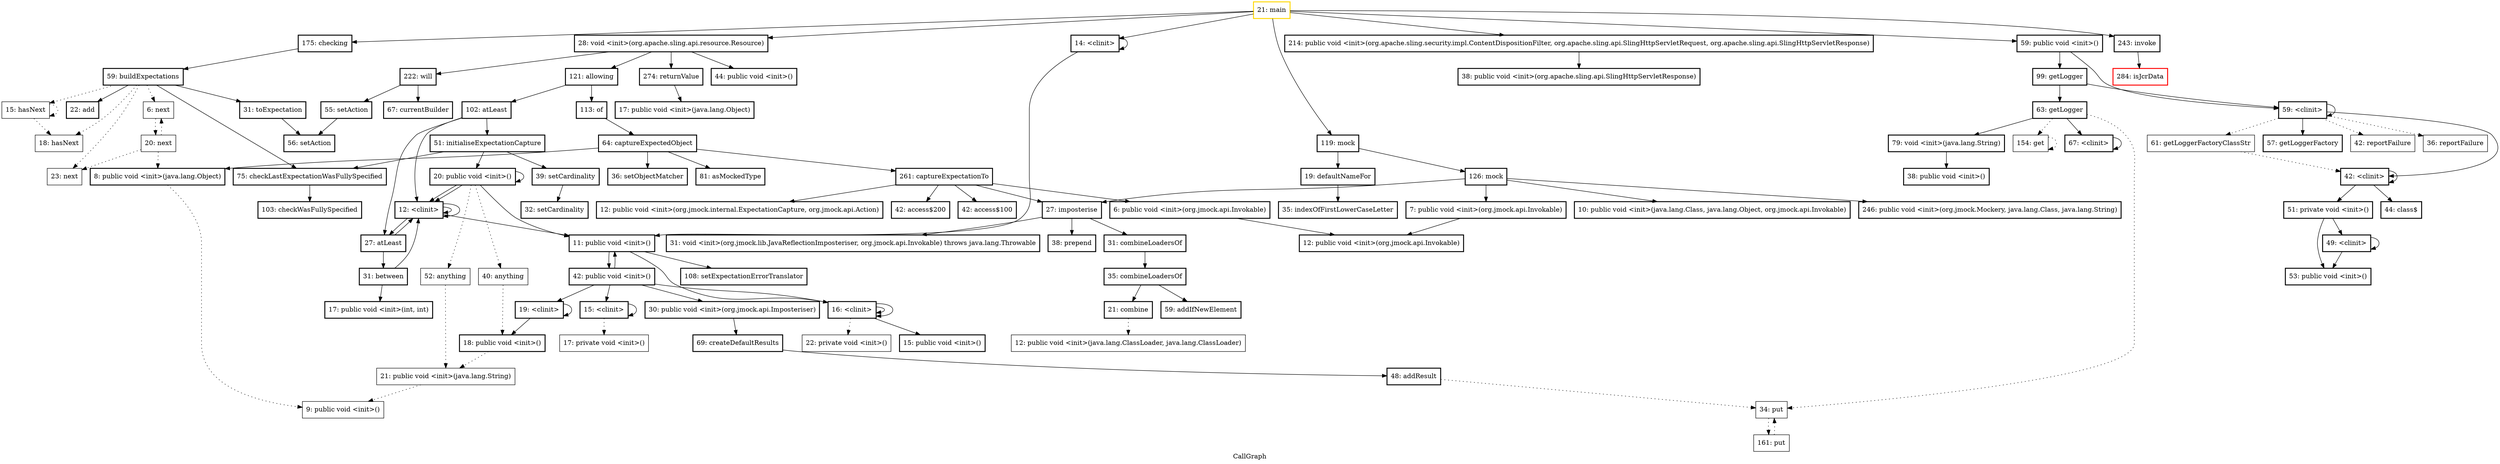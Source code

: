 digraph "CallGraph" {
    label="CallGraph";
node [shape=box];
"21: main" [color=gold] [style=bold]
"284: isJcrData" [color=red] [style=bold]
"14: <clinit>" [style=bold]
"175: checking" [style=bold]
"28: void <init>(org.apache.sling.api.resource.Resource)" [style=bold]
"119: mock" [style=bold]
"214: public void <init>(org.apache.sling.security.impl.ContentDispositionFilter, org.apache.sling.api.SlingHttpServletRequest, org.apache.sling.api.SlingHttpServletResponse)" [style=bold]
"59: public void <init>()" [style=bold]
"243: invoke" [style=bold]
"11: public void <init>()" [style=bold]
"59: buildExpectations" [style=bold]
"274: returnValue" [style=bold]
"222: will" [style=bold]
"121: allowing" [style=bold]
"44: public void <init>()" [style=bold]
"19: defaultNameFor" [style=bold]
"126: mock" [style=bold]
"38: public void <init>(org.apache.sling.api.SlingHttpServletResponse)" [style=bold]
"59: <clinit>" [style=bold]
"99: getLogger" [style=bold]
"16: <clinit>" [style=bold]
"108: setExpectationErrorTranslator" [style=bold]
"42: public void <init>()" [style=bold]
"75: checkLastExpectationWasFullySpecified" [style=bold]
"22: add" [style=bold]
"31: toExpectation" [style=bold]
"23: next"
"6: next"
"15: hasNext"
"18: hasNext"
"17: public void <init>(java.lang.Object)" [style=bold]
"67: currentBuilder" [style=bold]
"55: setAction" [style=bold]
"102: atLeast" [style=bold]
"113: of" [style=bold]
"35: indexOfFirstLowerCaseLetter" [style=bold]
"27: imposterise" [style=bold]
"7: public void <init>(org.jmock.api.Invokable)" [style=bold]
"10: public void <init>(java.lang.Class, java.lang.Object, org.jmock.api.Invokable)" [style=bold]
"246: public void <init>(org.jmock.Mockery, java.lang.Class, java.lang.String)" [style=bold]
"42: <clinit>" [style=bold]
"61: getLoggerFactoryClassStr"
"57: getLoggerFactory" [style=bold]
"42: reportFailure"
"36: reportFailure"
"63: getLogger" [style=bold]
"22: private void <init>()"
"11: public void <init>()" [style=bold]
"30: public void <init>(org.jmock.api.Imposteriser)" [style=bold]
"19: <clinit>" [style=bold]
"15: <clinit>" [style=bold]
"16: <clinit>" [style=bold]
"103: checkWasFullySpecified" [style=bold]
"56: setAction" [style=bold]
"20: next"
"12: <clinit>" [style=bold]
"51: initialiseExpectationCapture" [style=bold]
"27: atLeast" [style=bold]
"64: captureExpectedObject" [style=bold]
"31: void <init>(org.jmock.lib.JavaReflectionImposteriser, org.jmock.api.Invokable) throws java.lang.Throwable" [style=bold]
"38: prepend" [style=bold]
"31: combineLoadersOf" [style=bold]
"12: public void <init>(org.jmock.api.Invokable)" [style=bold]
"51: private void <init>()" [style=bold]
"44: class$" [style=bold]
"67: <clinit>" [style=bold]
"34: put"
"79: void <init>(java.lang.String)" [style=bold]
"154: get"
"69: createDefaultResults" [style=bold]
"18: public void <init>()" [style=bold]
"17: private void <init>()"
"15: public void <init>()" [style=bold]
"8: public void <init>(java.lang.Object)"
"39: setCardinality" [style=bold]
"20: public void <init>()" [style=bold]
"31: between" [style=bold]
"81: asMockedType" [style=bold]
"261: captureExpectationTo" [style=bold]
"36: setObjectMatcher" [style=bold]
"8: public void <init>(java.lang.Object)" [style=bold]
"35: combineLoadersOf" [style=bold]
"49: <clinit>" [style=bold]
"53: public void <init>()" [style=bold]
"161: put"
"38: public void <init>()" [style=bold]
"48: addResult" [style=bold]
"32: setCardinality" [style=bold]
"20: public void <init>()" [style=bold]
"17: public void <init>(int, int)" [style=bold]
"6: public void <init>(org.jmock.api.Invokable)" [style=bold]
"12: public void <init>(org.jmock.internal.ExpectationCapture, org.jmock.api.Action)" [style=bold]
"42: access$200" [style=bold]
"42: access$100" [style=bold]
"9: public void <init>()"
"59: addIfNewElement" [style=bold]
"21: combine" [style=bold]
"11: public void <init>()" [style=bold]
"12: <clinit>" [style=bold]
"40: anything"
"52: anything"
"12: public void <init>(java.lang.ClassLoader, java.lang.ClassLoader)"
"18: public void <init>()"
"21: public void <init>(java.lang.String)"
"21: main"->"14: <clinit>";

"21: main"->"175: checking";

"21: main"->"28: void <init>(org.apache.sling.api.resource.Resource)";

"21: main"->"119: mock";

"21: main"->"214: public void <init>(org.apache.sling.security.impl.ContentDispositionFilter, org.apache.sling.api.SlingHttpServletRequest, org.apache.sling.api.SlingHttpServletResponse)";

"21: main"->"59: public void <init>()";

"21: main"->"243: invoke";

"14: <clinit>"->"14: <clinit>";

"14: <clinit>"->"11: public void <init>()";

"175: checking"->"59: buildExpectations";

"28: void <init>(org.apache.sling.api.resource.Resource)"->"274: returnValue";

"28: void <init>(org.apache.sling.api.resource.Resource)"->"222: will";

"28: void <init>(org.apache.sling.api.resource.Resource)"->"121: allowing";

"28: void <init>(org.apache.sling.api.resource.Resource)"->"44: public void <init>()";

"119: mock"->"19: defaultNameFor";

"119: mock"->"126: mock";

"214: public void <init>(org.apache.sling.security.impl.ContentDispositionFilter, org.apache.sling.api.SlingHttpServletRequest, org.apache.sling.api.SlingHttpServletResponse)"->"38: public void <init>(org.apache.sling.api.SlingHttpServletResponse)";

"59: public void <init>()"->"59: <clinit>";

"59: public void <init>()"->"99: getLogger";

"11: public void <init>()"->"16: <clinit>";

"11: public void <init>()"->"108: setExpectationErrorTranslator";

"11: public void <init>()"->"42: public void <init>()";

"59: buildExpectations"->"75: checkLastExpectationWasFullySpecified";

"59: buildExpectations"->"22: add";

"59: buildExpectations"->"31: toExpectation";

"59: buildExpectations"->"23: next" [style=dotted];

"59: buildExpectations"->"6: next" [style=dotted];

"59: buildExpectations"->"15: hasNext" [style=dotted];

"59: buildExpectations"->"18: hasNext" [style=dotted];

"274: returnValue"->"17: public void <init>(java.lang.Object)";

"222: will"->"67: currentBuilder";

"222: will"->"55: setAction";

"121: allowing"->"102: atLeast";

"121: allowing"->"113: of";

"19: defaultNameFor"->"35: indexOfFirstLowerCaseLetter";

"126: mock"->"27: imposterise";

"126: mock"->"7: public void <init>(org.jmock.api.Invokable)";

"126: mock"->"10: public void <init>(java.lang.Class, java.lang.Object, org.jmock.api.Invokable)";

"126: mock"->"246: public void <init>(org.jmock.Mockery, java.lang.Class, java.lang.String)";

"59: <clinit>"->"42: <clinit>";

"59: <clinit>"->"61: getLoggerFactoryClassStr" [style=dotted];

"59: <clinit>"->"57: getLoggerFactory";

"59: <clinit>"->"59: <clinit>";

"59: <clinit>"->"42: reportFailure" [style=dotted];

"59: <clinit>"->"36: reportFailure" [style=dotted];

"99: getLogger"->"59: <clinit>";

"99: getLogger"->"63: getLogger";

"16: <clinit>"->"16: <clinit>";

"16: <clinit>"->"22: private void <init>()" [style=dotted];

"42: public void <init>()"->"11: public void <init>()";

"42: public void <init>()"->"30: public void <init>(org.jmock.api.Imposteriser)";

"42: public void <init>()"->"19: <clinit>";

"42: public void <init>()"->"15: <clinit>";

"42: public void <init>()"->"16: <clinit>";

"75: checkLastExpectationWasFullySpecified"->"103: checkWasFullySpecified";

"31: toExpectation"->"56: setAction";

"6: next"->"20: next" [style=dotted];

"15: hasNext"->"18: hasNext" [style=dotted];

"15: hasNext"->"15: hasNext" [style=dotted];

"55: setAction"->"56: setAction";

"102: atLeast"->"12: <clinit>";

"102: atLeast"->"51: initialiseExpectationCapture";

"102: atLeast"->"27: atLeast";

"113: of"->"64: captureExpectedObject";

"27: imposterise"->"31: void <init>(org.jmock.lib.JavaReflectionImposteriser, org.jmock.api.Invokable) throws java.lang.Throwable";

"27: imposterise"->"38: prepend";

"27: imposterise"->"31: combineLoadersOf";

"7: public void <init>(org.jmock.api.Invokable)"->"12: public void <init>(org.jmock.api.Invokable)";

"42: <clinit>"->"42: <clinit>";

"42: <clinit>"->"51: private void <init>()";

"42: <clinit>"->"44: class$";

"61: getLoggerFactoryClassStr"->"42: <clinit>" [style=dotted];

"63: getLogger"->"67: <clinit>";

"63: getLogger"->"34: put" [style=dotted];

"63: getLogger"->"79: void <init>(java.lang.String)";

"63: getLogger"->"154: get" [style=dotted];

"30: public void <init>(org.jmock.api.Imposteriser)"->"69: createDefaultResults";

"19: <clinit>"->"19: <clinit>";

"19: <clinit>"->"18: public void <init>()";

"15: <clinit>"->"15: <clinit>";

"15: <clinit>"->"17: private void <init>()" [style=dotted];

"16: <clinit>"->"16: <clinit>";

"16: <clinit>"->"15: public void <init>()";

"20: next"->"8: public void <init>(java.lang.Object)" [style=dotted];

"20: next"->"23: next" [style=dotted];

"20: next"->"6: next" [style=dotted];

"12: <clinit>"->"12: <clinit>";

"12: <clinit>"->"27: atLeast";

"51: initialiseExpectationCapture"->"75: checkLastExpectationWasFullySpecified";

"51: initialiseExpectationCapture"->"39: setCardinality";

"51: initialiseExpectationCapture"->"20: public void <init>()";

"27: atLeast"->"12: <clinit>";

"27: atLeast"->"31: between";

"64: captureExpectedObject"->"81: asMockedType";

"64: captureExpectedObject"->"261: captureExpectationTo";

"64: captureExpectedObject"->"36: setObjectMatcher";

"64: captureExpectedObject"->"8: public void <init>(java.lang.Object)";

"31: combineLoadersOf"->"35: combineLoadersOf";

"51: private void <init>()"->"49: <clinit>";

"51: private void <init>()"->"53: public void <init>()";

"67: <clinit>"->"67: <clinit>";

"34: put"->"161: put" [style=dotted];

"79: void <init>(java.lang.String)"->"38: public void <init>()";

"154: get"->"154: get" [style=dotted];

"69: createDefaultResults"->"48: addResult";

"39: setCardinality"->"32: setCardinality";

"20: public void <init>()"->"20: public void <init>()";

"31: between"->"12: <clinit>";

"31: between"->"17: public void <init>(int, int)";

"261: captureExpectationTo"->"27: imposterise";

"261: captureExpectationTo"->"6: public void <init>(org.jmock.api.Invokable)";

"261: captureExpectationTo"->"12: public void <init>(org.jmock.internal.ExpectationCapture, org.jmock.api.Action)";

"261: captureExpectationTo"->"42: access$200";

"261: captureExpectationTo"->"42: access$100";

"8: public void <init>(java.lang.Object)"->"9: public void <init>()" [style=dotted];

"35: combineLoadersOf"->"59: addIfNewElement";

"35: combineLoadersOf"->"21: combine";

"49: <clinit>"->"49: <clinit>";

"49: <clinit>"->"53: public void <init>()";

"161: put"->"34: put" [style=dotted];

"48: addResult"->"34: put" [style=dotted];

"20: public void <init>()"->"12: <clinit>";

"20: public void <init>()"->"11: public void <init>()";

"20: public void <init>()"->"12: <clinit>";

"20: public void <init>()"->"40: anything" [style=dotted];

"20: public void <init>()"->"52: anything" [style=dotted];

"6: public void <init>(org.jmock.api.Invokable)"->"12: public void <init>(org.jmock.api.Invokable)";

"21: combine"->"12: public void <init>(java.lang.ClassLoader, java.lang.ClassLoader)" [style=dotted];

"12: <clinit>"->"12: <clinit>";

"12: <clinit>"->"11: public void <init>()";

"40: anything"->"18: public void <init>()" [style=dotted];

"52: anything"->"21: public void <init>(java.lang.String)" [style=dotted];

"18: public void <init>()"->"21: public void <init>(java.lang.String)" [style=dotted];

"21: public void <init>(java.lang.String)"->"9: public void <init>()" [style=dotted];

"243: invoke"->"284: isJcrData";

}